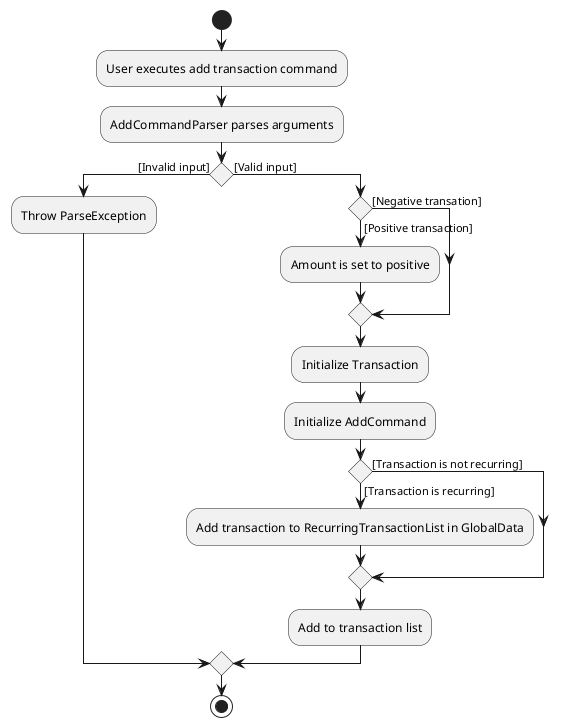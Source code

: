 @startuml
start
:User executes add transaction command;
:AddCommandParser parses arguments;
if () then ([Invalid input])
    :Throw ParseException;
else ([Valid input])

    if () then ([Positive transaction])
        :Amount is set to positive;
    else ([Negative transation])

    endif

    :Initialize Transaction;
    :Initialize AddCommand;
    if () then ([Transaction is recurring])
        :Add transaction to RecurringTransactionList in GlobalData;

    else ([Transaction is not recurring])

    endif
        :Add to transaction list;
endif
stop
@enduml
